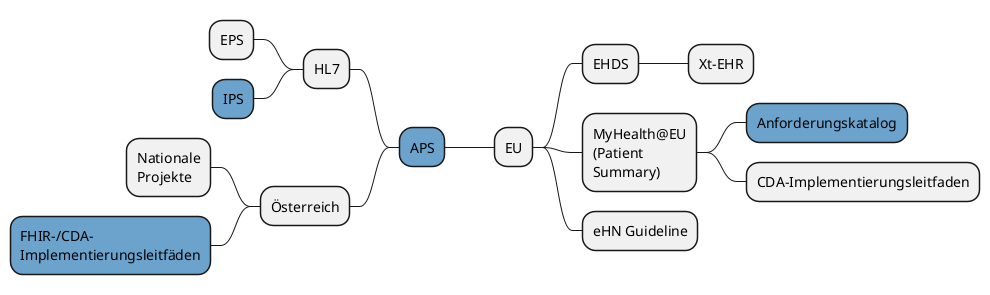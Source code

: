 @startmindmap
<style>
node {
    MaximumWidth 100
}
</style>

+[#6BA3CC] APS
++ EU
+++ EHDS
++++ Xt-EHR
+++ MyHealth@EU (Patient Summary)
++++[#6BA3CC] Anforderungskatalog
++++ CDA-Implementierungsleitfaden
+++ eHN Guideline
-- HL7
--- EPS
---[#6BA3CC] IPS
-- Österreich
--- Nationale Projekte
---[#6BA3CC] FHIR-/CDA- Implementierungsleitfäden
@endmindmap